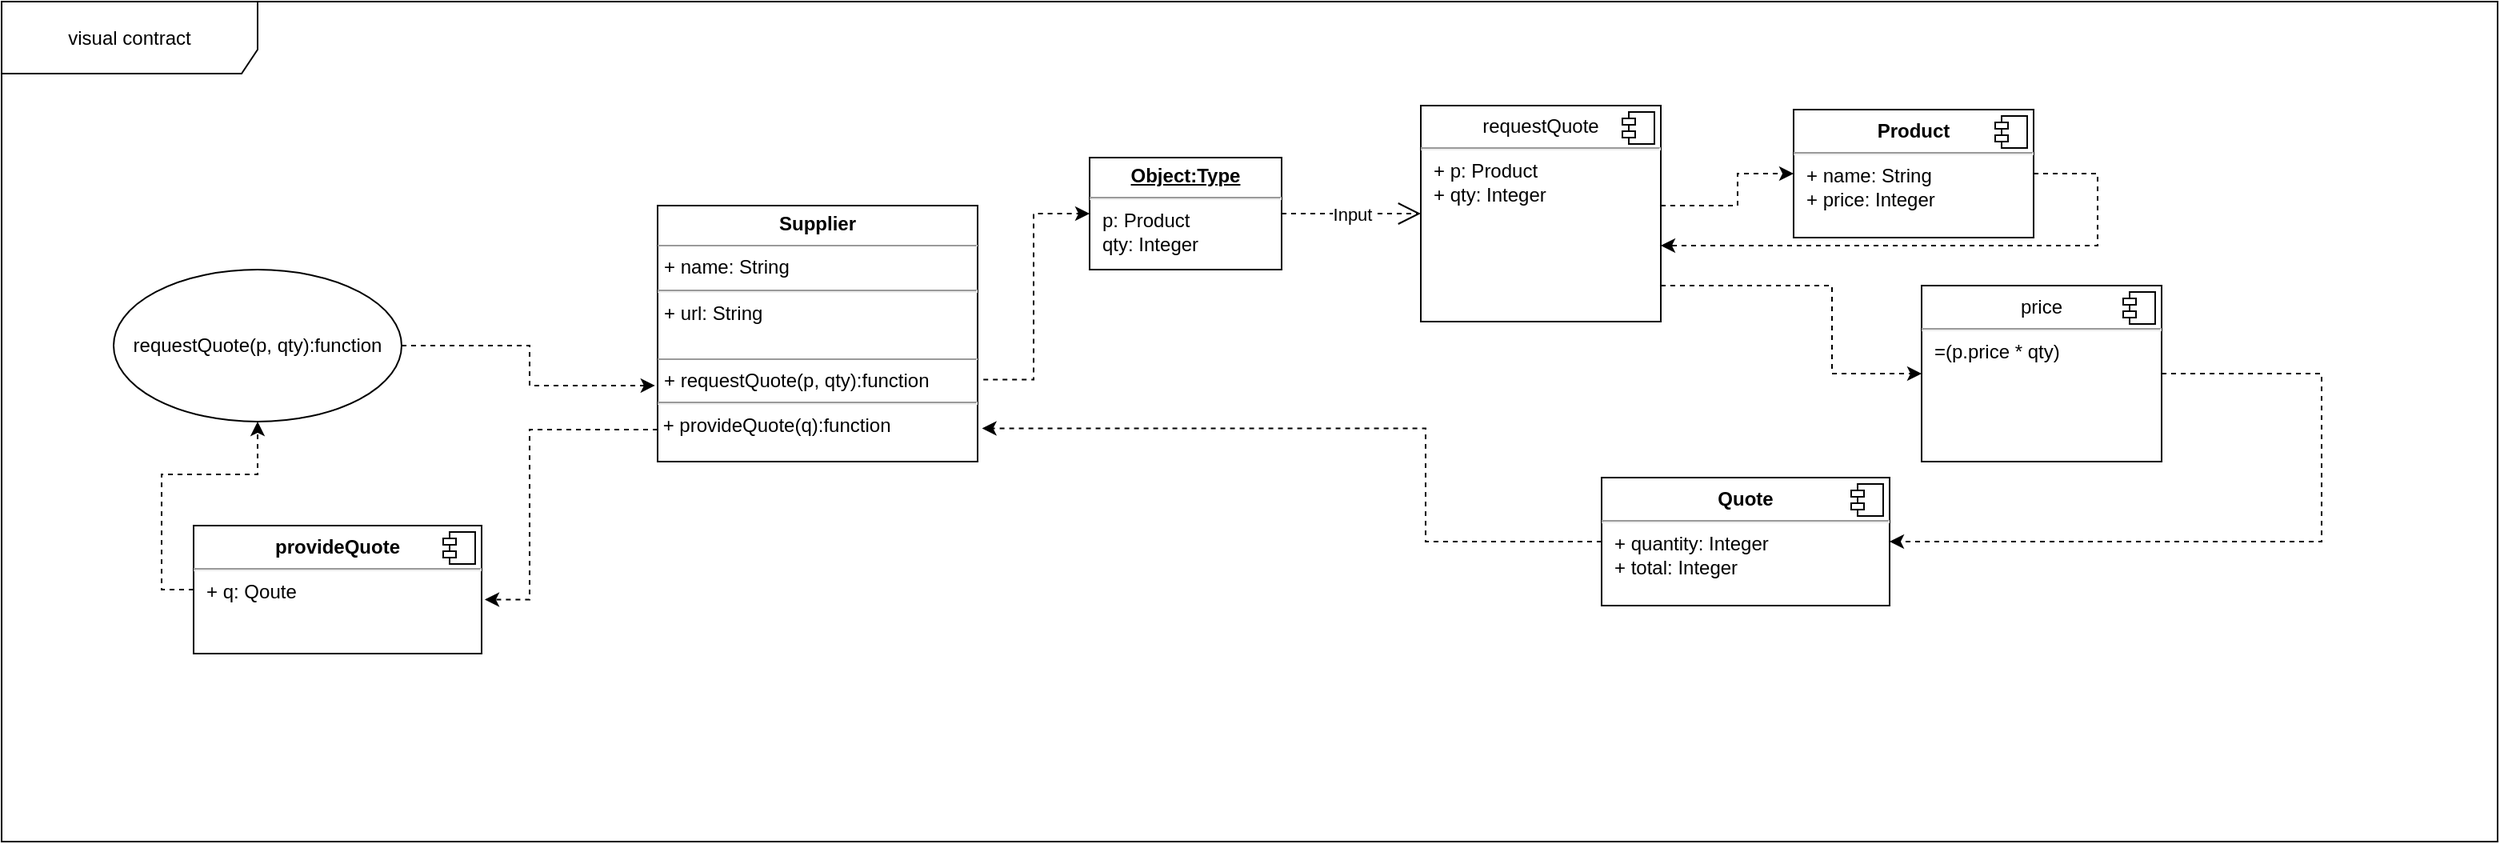 <mxfile version="18.0.1" type="device"><diagram name="Page-1" id="b5b7bab2-c9e2-2cf4-8b2a-24fd1a2a6d21"><mxGraphModel dx="1240" dy="689" grid="1" gridSize="10" guides="1" tooltips="1" connect="1" arrows="1" fold="1" page="1" pageScale="1" pageWidth="827" pageHeight="1169" background="none" math="0" shadow="0"><root><mxCell id="0"/><mxCell id="1" parent="0"/><mxCell id="tWlP3MOGgyMGKkPooFMu-63" style="edgeStyle=orthogonalEdgeStyle;rounded=0;orthogonalLoop=1;jettySize=auto;html=1;dashed=1;" edge="1" parent="1" source="tWlP3MOGgyMGKkPooFMu-19" target="tWlP3MOGgyMGKkPooFMu-57"><mxGeometry relative="1" as="geometry"><Array as="points"><mxPoint x="1330" y="112.5"/><mxPoint x="1330" y="157.5"/></Array></mxGeometry></mxCell><mxCell id="tWlP3MOGgyMGKkPooFMu-19" value="&lt;p style=&quot;margin:0px;margin-top:6px;text-align:center;&quot;&gt;&lt;b&gt;Product&lt;/b&gt;&lt;/p&gt;&lt;hr&gt;&lt;p style=&quot;margin:0px;margin-left:8px;&quot;&gt;+ name: String&lt;br&gt;+ price: Integer&lt;/p&gt;" style="align=left;overflow=fill;html=1;dropTarget=0;" vertex="1" parent="1"><mxGeometry x="1140" y="72.5" width="150" height="80" as="geometry"/></mxCell><mxCell id="tWlP3MOGgyMGKkPooFMu-20" value="" style="shape=component;jettyWidth=8;jettyHeight=4;" vertex="1" parent="tWlP3MOGgyMGKkPooFMu-19"><mxGeometry x="1" width="20" height="20" relative="1" as="geometry"><mxPoint x="-24" y="4" as="offset"/></mxGeometry></mxCell><mxCell id="tWlP3MOGgyMGKkPooFMu-68" style="edgeStyle=orthogonalEdgeStyle;rounded=0;orthogonalLoop=1;jettySize=auto;html=1;entryX=1.014;entryY=0.87;entryDx=0;entryDy=0;entryPerimeter=0;dashed=1;" edge="1" parent="1" source="tWlP3MOGgyMGKkPooFMu-21" target="tWlP3MOGgyMGKkPooFMu-44"><mxGeometry relative="1" as="geometry"><Array as="points"><mxPoint x="910" y="342.5"/><mxPoint x="910" y="271.5"/></Array></mxGeometry></mxCell><mxCell id="tWlP3MOGgyMGKkPooFMu-21" value="&lt;p style=&quot;margin:0px;margin-top:6px;text-align:center;&quot;&gt;&lt;b&gt;Quote&lt;/b&gt;&lt;/p&gt;&lt;hr&gt;&lt;p style=&quot;margin:0px;margin-left:8px;&quot;&gt;+ quantity: Integer&lt;br&gt;+ total: Integer&lt;/p&gt;" style="align=left;overflow=fill;html=1;dropTarget=0;" vertex="1" parent="1"><mxGeometry x="1020" y="302.5" width="180" height="80" as="geometry"/></mxCell><mxCell id="tWlP3MOGgyMGKkPooFMu-22" value="" style="shape=component;jettyWidth=8;jettyHeight=4;" vertex="1" parent="tWlP3MOGgyMGKkPooFMu-21"><mxGeometry x="1" width="20" height="20" relative="1" as="geometry"><mxPoint x="-24" y="4" as="offset"/></mxGeometry></mxCell><mxCell id="tWlP3MOGgyMGKkPooFMu-50" style="edgeStyle=orthogonalEdgeStyle;rounded=0;orthogonalLoop=1;jettySize=auto;html=1;entryX=0;entryY=0.5;entryDx=0;entryDy=0;dashed=1;exitX=1.018;exitY=0.68;exitDx=0;exitDy=0;exitPerimeter=0;" edge="1" parent="1" source="tWlP3MOGgyMGKkPooFMu-44" target="tWlP3MOGgyMGKkPooFMu-49"><mxGeometry relative="1" as="geometry"/></mxCell><mxCell id="tWlP3MOGgyMGKkPooFMu-69" style="edgeStyle=orthogonalEdgeStyle;rounded=0;orthogonalLoop=1;jettySize=auto;html=1;dashed=1;entryX=1.011;entryY=0.578;entryDx=0;entryDy=0;entryPerimeter=0;" edge="1" parent="1" source="tWlP3MOGgyMGKkPooFMu-44" target="tWlP3MOGgyMGKkPooFMu-70"><mxGeometry relative="1" as="geometry"><mxPoint x="240" y="352.5" as="targetPoint"/><Array as="points"><mxPoint x="350" y="272.5"/><mxPoint x="350" y="378.5"/></Array></mxGeometry></mxCell><mxCell id="tWlP3MOGgyMGKkPooFMu-44" value="&lt;p style=&quot;margin:0px;margin-top:4px;text-align:center;&quot;&gt;&lt;b&gt;Supplier&lt;/b&gt;&lt;/p&gt;&lt;hr size=&quot;1&quot;&gt;&lt;p style=&quot;margin:0px;margin-left:4px;&quot;&gt;+ name: String&lt;/p&gt;&lt;hr&gt;&lt;p style=&quot;margin:0px;margin-left:4px;&quot;&gt;+ url: String&lt;/p&gt;&lt;p style=&quot;margin:0px;margin-left:4px;&quot;&gt;&lt;br&gt;&lt;/p&gt;&lt;hr size=&quot;1&quot;&gt;&lt;p style=&quot;margin:0px;margin-left:4px;&quot;&gt;+ requestQuote(p, qty):function&lt;/p&gt;&lt;hr&gt;&amp;nbsp;+ provideQuote(q):function" style="verticalAlign=top;align=left;overflow=fill;fontSize=12;fontFamily=Helvetica;html=1;" vertex="1" parent="1"><mxGeometry x="430" y="132.5" width="200" height="160" as="geometry"/></mxCell><mxCell id="tWlP3MOGgyMGKkPooFMu-47" style="edgeStyle=orthogonalEdgeStyle;rounded=0;orthogonalLoop=1;jettySize=auto;html=1;entryX=-0.008;entryY=0.703;entryDx=0;entryDy=0;entryPerimeter=0;dashed=1;" edge="1" parent="1" source="tWlP3MOGgyMGKkPooFMu-46" target="tWlP3MOGgyMGKkPooFMu-44"><mxGeometry relative="1" as="geometry"/></mxCell><mxCell id="tWlP3MOGgyMGKkPooFMu-46" value="&lt;span style=&quot;text-align: left;&quot;&gt;requestQuote(p, qty):function&lt;/span&gt;" style="ellipse;whiteSpace=wrap;html=1;" vertex="1" parent="1"><mxGeometry x="90" y="172.5" width="180" height="95" as="geometry"/></mxCell><mxCell id="tWlP3MOGgyMGKkPooFMu-49" value="&lt;p style=&quot;margin:0px;margin-top:4px;text-align:center;text-decoration:underline;&quot;&gt;&lt;b&gt;Object:Type&lt;/b&gt;&lt;/p&gt;&lt;hr&gt;&lt;p style=&quot;margin:0px;margin-left:8px;&quot;&gt;p: Product&lt;/p&gt;&lt;p style=&quot;margin:0px;margin-left:8px;&quot;&gt;qty: Integer&lt;/p&gt;" style="verticalAlign=top;align=left;overflow=fill;fontSize=12;fontFamily=Helvetica;html=1;" vertex="1" parent="1"><mxGeometry x="700" y="102.5" width="120" height="70" as="geometry"/></mxCell><mxCell id="tWlP3MOGgyMGKkPooFMu-62" style="edgeStyle=orthogonalEdgeStyle;rounded=0;orthogonalLoop=1;jettySize=auto;html=1;entryX=0;entryY=0.5;entryDx=0;entryDy=0;dashed=1;" edge="1" parent="1" source="tWlP3MOGgyMGKkPooFMu-57" target="tWlP3MOGgyMGKkPooFMu-19"><mxGeometry relative="1" as="geometry"><Array as="points"><mxPoint x="1105" y="132.5"/><mxPoint x="1105" y="112.5"/></Array></mxGeometry></mxCell><mxCell id="tWlP3MOGgyMGKkPooFMu-64" style="edgeStyle=orthogonalEdgeStyle;rounded=0;orthogonalLoop=1;jettySize=auto;html=1;dashed=1;entryX=0;entryY=0.5;entryDx=0;entryDy=0;" edge="1" parent="1" source="tWlP3MOGgyMGKkPooFMu-57" target="tWlP3MOGgyMGKkPooFMu-65"><mxGeometry relative="1" as="geometry"><mxPoint x="1210" y="232.5" as="targetPoint"/><Array as="points"><mxPoint x="1164" y="182.5"/><mxPoint x="1164" y="237.5"/></Array></mxGeometry></mxCell><mxCell id="tWlP3MOGgyMGKkPooFMu-57" value="&lt;p style=&quot;margin:0px;margin-top:6px;text-align:center;&quot;&gt;&lt;span style=&quot;text-align: left;&quot;&gt;requestQuote&lt;/span&gt;&lt;br&gt;&lt;/p&gt;&lt;hr&gt;&lt;p style=&quot;margin: 0px 0px 0px 8px;&quot;&gt;+ p: Product&lt;/p&gt;&lt;p style=&quot;margin: 0px 0px 0px 8px;&quot;&gt;+ qty: Integer&lt;/p&gt;" style="align=left;overflow=fill;html=1;dropTarget=0;" vertex="1" parent="1"><mxGeometry x="907" y="70" width="150" height="135" as="geometry"/></mxCell><mxCell id="tWlP3MOGgyMGKkPooFMu-58" value="" style="shape=component;jettyWidth=8;jettyHeight=4;" vertex="1" parent="tWlP3MOGgyMGKkPooFMu-57"><mxGeometry x="1" width="20" height="20" relative="1" as="geometry"><mxPoint x="-24" y="4" as="offset"/></mxGeometry></mxCell><mxCell id="tWlP3MOGgyMGKkPooFMu-60" value="Input" style="endArrow=open;endSize=12;dashed=1;html=1;rounded=0;exitX=1;exitY=0.5;exitDx=0;exitDy=0;entryX=0;entryY=0.5;entryDx=0;entryDy=0;" edge="1" parent="1" source="tWlP3MOGgyMGKkPooFMu-49" target="tWlP3MOGgyMGKkPooFMu-57"><mxGeometry width="160" relative="1" as="geometry"><mxPoint x="810" y="202.5" as="sourcePoint"/><mxPoint x="970" y="202.5" as="targetPoint"/></mxGeometry></mxCell><mxCell id="tWlP3MOGgyMGKkPooFMu-67" style="edgeStyle=orthogonalEdgeStyle;rounded=0;orthogonalLoop=1;jettySize=auto;html=1;dashed=1;" edge="1" parent="1" source="tWlP3MOGgyMGKkPooFMu-65" target="tWlP3MOGgyMGKkPooFMu-21"><mxGeometry relative="1" as="geometry"><Array as="points"><mxPoint x="1470" y="237.5"/><mxPoint x="1470" y="342.5"/><mxPoint x="1180" y="342.5"/></Array></mxGeometry></mxCell><mxCell id="tWlP3MOGgyMGKkPooFMu-65" value="&lt;p style=&quot;margin:0px;margin-top:6px;text-align:center;&quot;&gt;price&lt;br&gt;&lt;/p&gt;&lt;hr&gt;&lt;p style=&quot;margin: 0px 0px 0px 8px;&quot;&gt;=(p.price *&lt;span style=&quot;background-color: initial;&quot;&gt;&amp;nbsp;qty)&lt;/span&gt;&lt;/p&gt;" style="align=left;overflow=fill;html=1;dropTarget=0;" vertex="1" parent="1"><mxGeometry x="1220" y="182.5" width="150" height="110" as="geometry"/></mxCell><mxCell id="tWlP3MOGgyMGKkPooFMu-66" value="" style="shape=component;jettyWidth=8;jettyHeight=4;" vertex="1" parent="tWlP3MOGgyMGKkPooFMu-65"><mxGeometry x="1" width="20" height="20" relative="1" as="geometry"><mxPoint x="-24" y="4" as="offset"/></mxGeometry></mxCell><mxCell id="tWlP3MOGgyMGKkPooFMu-72" style="edgeStyle=orthogonalEdgeStyle;rounded=0;orthogonalLoop=1;jettySize=auto;html=1;entryX=0.5;entryY=1;entryDx=0;entryDy=0;dashed=1;" edge="1" parent="1" source="tWlP3MOGgyMGKkPooFMu-70" target="tWlP3MOGgyMGKkPooFMu-46"><mxGeometry relative="1" as="geometry"><Array as="points"><mxPoint x="120" y="372.5"/><mxPoint x="120" y="300.5"/><mxPoint x="180" y="300.5"/></Array></mxGeometry></mxCell><mxCell id="tWlP3MOGgyMGKkPooFMu-70" value="&lt;p style=&quot;margin:0px;margin-top:6px;text-align:center;&quot;&gt;&lt;span style=&quot;text-align: left;&quot;&gt;&lt;b&gt;provideQuote&lt;/b&gt;&lt;/span&gt;&lt;br&gt;&lt;/p&gt;&lt;hr&gt;&lt;p style=&quot;margin:0px;margin-left:8px;&quot;&gt;+ q: Qoute&lt;/p&gt;" style="align=left;overflow=fill;html=1;dropTarget=0;" vertex="1" parent="1"><mxGeometry x="140" y="332.5" width="180" height="80" as="geometry"/></mxCell><mxCell id="tWlP3MOGgyMGKkPooFMu-71" value="" style="shape=component;jettyWidth=8;jettyHeight=4;" vertex="1" parent="tWlP3MOGgyMGKkPooFMu-70"><mxGeometry x="1" width="20" height="20" relative="1" as="geometry"><mxPoint x="-24" y="4" as="offset"/></mxGeometry></mxCell><mxCell id="tWlP3MOGgyMGKkPooFMu-74" value="visual contract" style="shape=umlFrame;whiteSpace=wrap;html=1;width=160;height=45;" vertex="1" parent="1"><mxGeometry x="20" y="5" width="1560" height="525" as="geometry"/></mxCell></root></mxGraphModel></diagram></mxfile>
